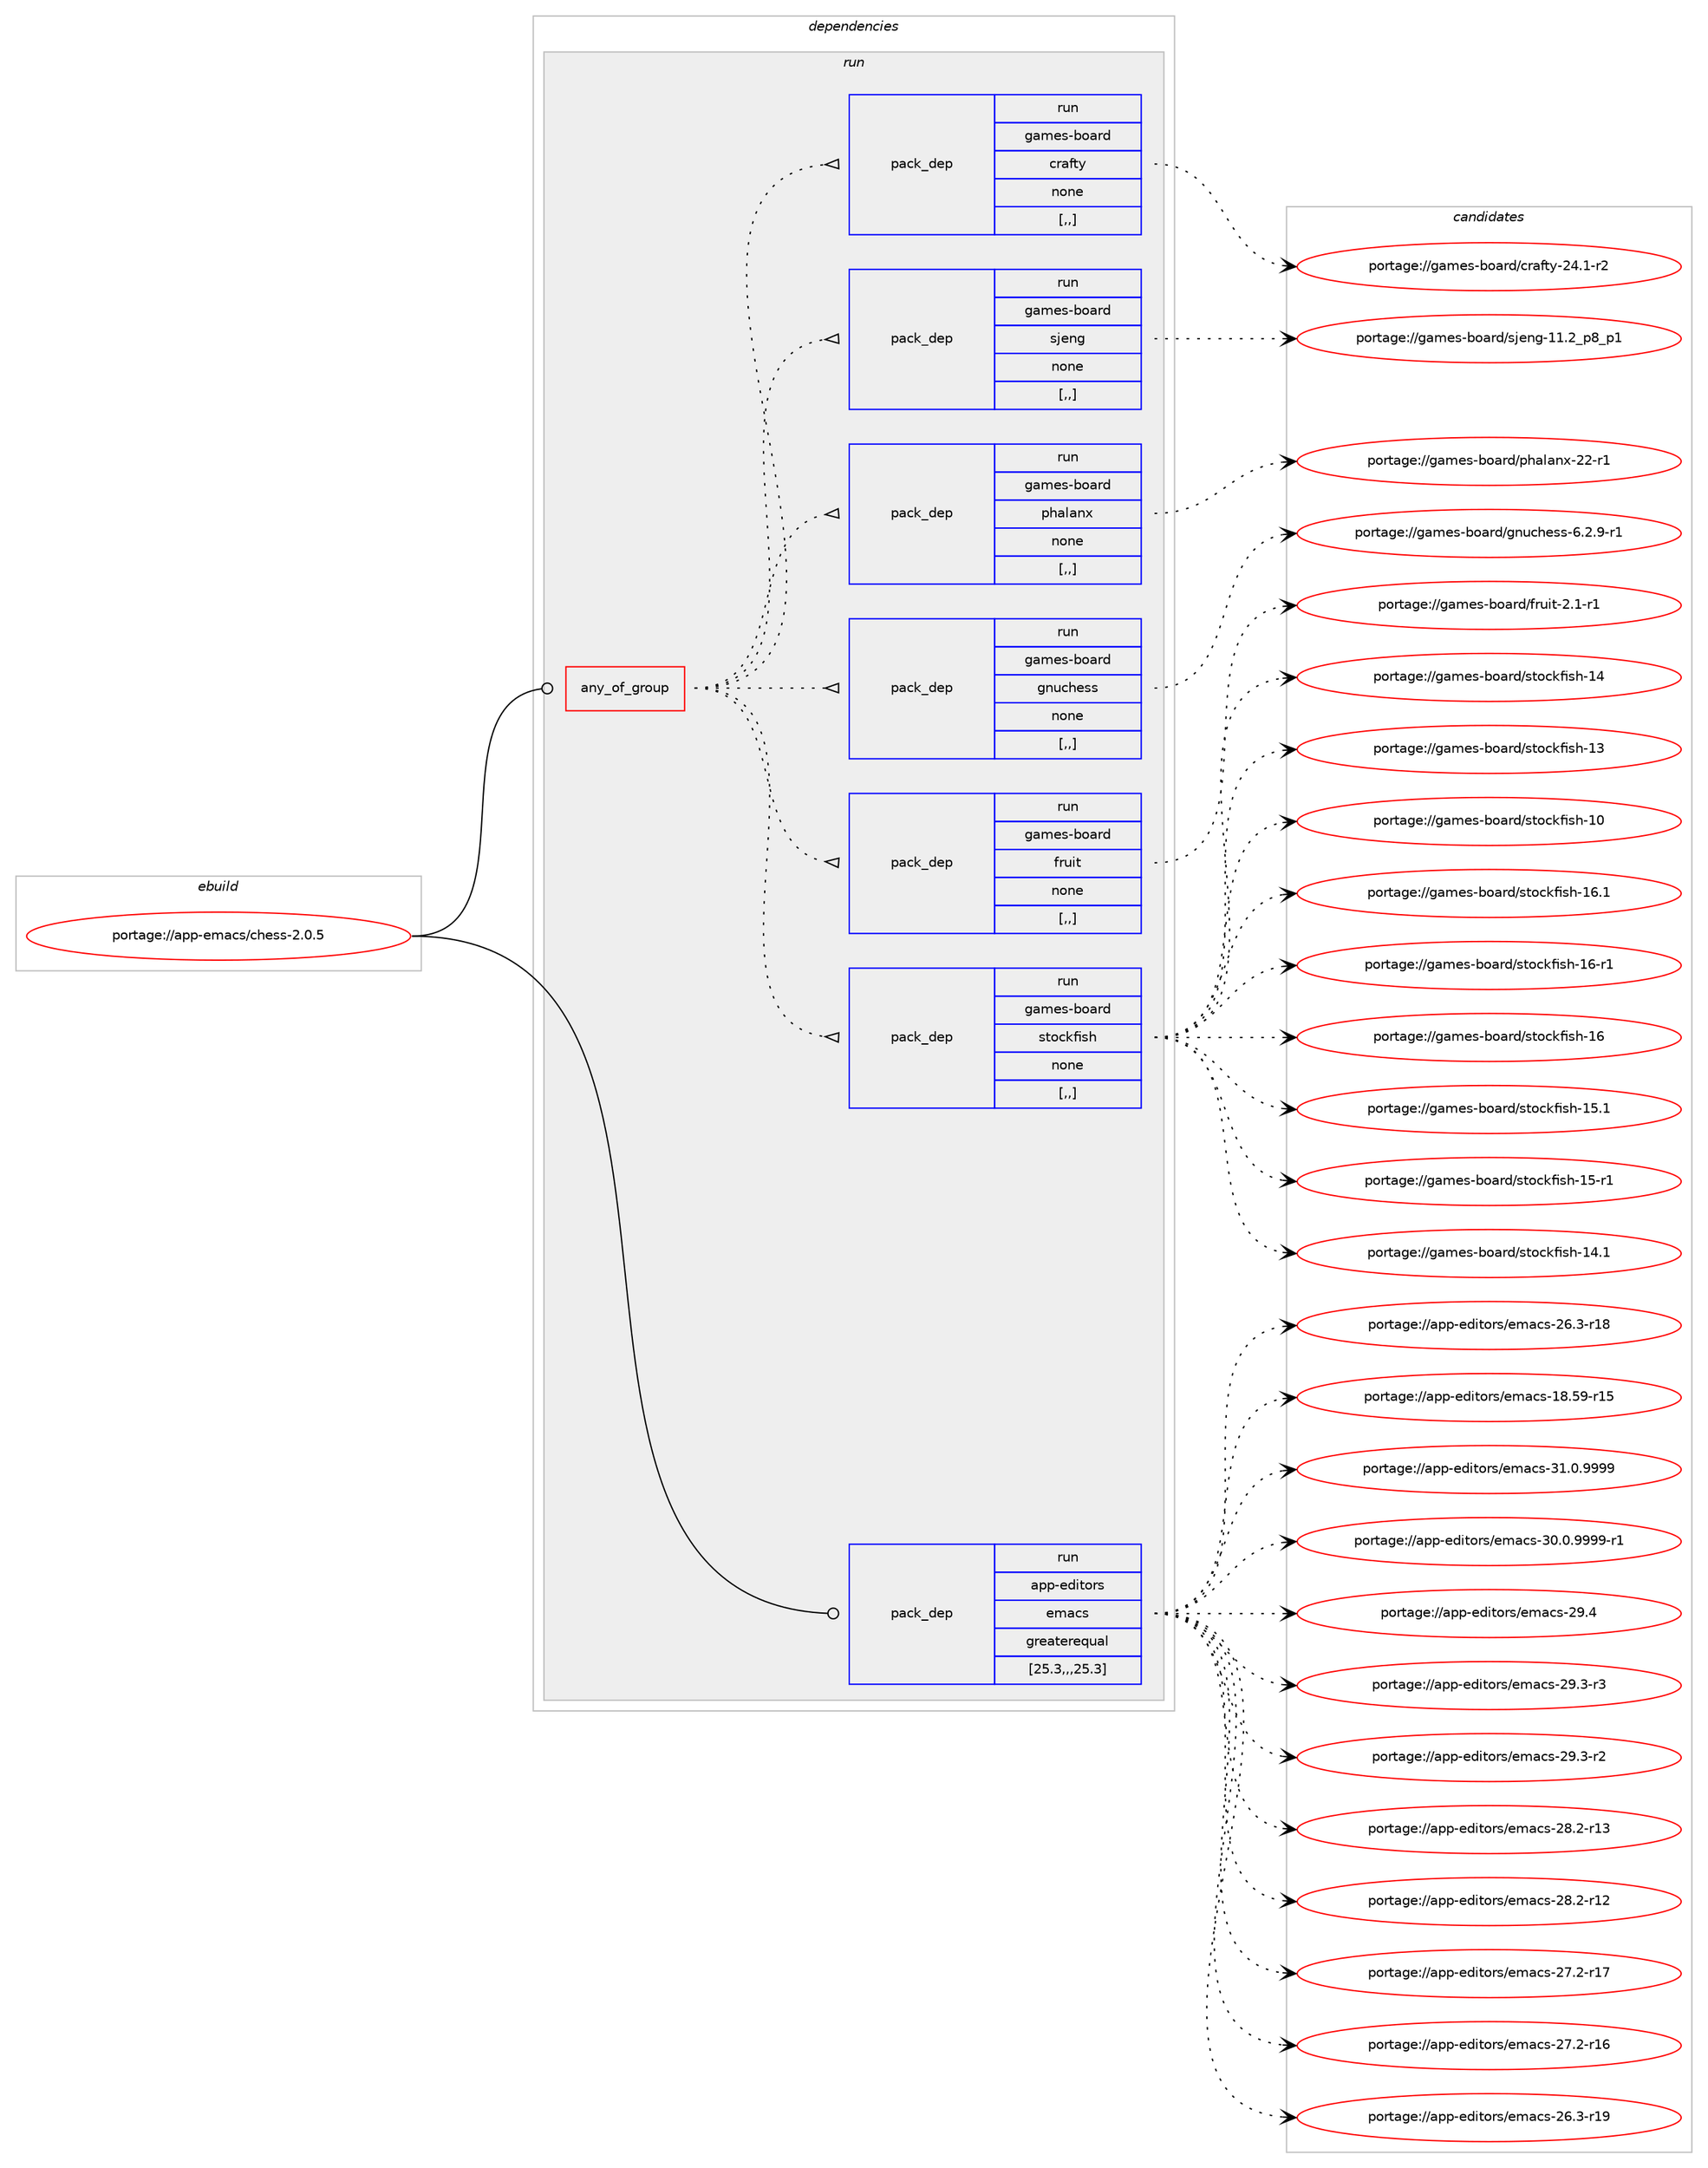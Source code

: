 digraph prolog {

# *************
# Graph options
# *************

newrank=true;
concentrate=true;
compound=true;
graph [rankdir=LR,fontname=Helvetica,fontsize=10,ranksep=1.5];#, ranksep=2.5, nodesep=0.2];
edge  [arrowhead=vee];
node  [fontname=Helvetica,fontsize=10];

# **********
# The ebuild
# **********

subgraph cluster_leftcol {
color=gray;
label=<<i>ebuild</i>>;
id [label="portage://app-emacs/chess-2.0.5", color=red, width=4, href="../app-emacs/chess-2.0.5.svg"];
}

# ****************
# The dependencies
# ****************

subgraph cluster_midcol {
color=gray;
label=<<i>dependencies</i>>;
subgraph cluster_compile {
fillcolor="#eeeeee";
style=filled;
label=<<i>compile</i>>;
}
subgraph cluster_compileandrun {
fillcolor="#eeeeee";
style=filled;
label=<<i>compile and run</i>>;
}
subgraph cluster_run {
fillcolor="#eeeeee";
style=filled;
label=<<i>run</i>>;
subgraph any115 {
dependency22313 [label=<<TABLE BORDER="0" CELLBORDER="1" CELLSPACING="0" CELLPADDING="4"><TR><TD CELLPADDING="10">any_of_group</TD></TR></TABLE>>, shape=none, color=red];subgraph pack16024 {
dependency22314 [label=<<TABLE BORDER="0" CELLBORDER="1" CELLSPACING="0" CELLPADDING="4" WIDTH="220"><TR><TD ROWSPAN="6" CELLPADDING="30">pack_dep</TD></TR><TR><TD WIDTH="110">run</TD></TR><TR><TD>games-board</TD></TR><TR><TD>stockfish</TD></TR><TR><TD>none</TD></TR><TR><TD>[,,]</TD></TR></TABLE>>, shape=none, color=blue];
}
dependency22313:e -> dependency22314:w [weight=20,style="dotted",arrowhead="oinv"];
subgraph pack16025 {
dependency22315 [label=<<TABLE BORDER="0" CELLBORDER="1" CELLSPACING="0" CELLPADDING="4" WIDTH="220"><TR><TD ROWSPAN="6" CELLPADDING="30">pack_dep</TD></TR><TR><TD WIDTH="110">run</TD></TR><TR><TD>games-board</TD></TR><TR><TD>fruit</TD></TR><TR><TD>none</TD></TR><TR><TD>[,,]</TD></TR></TABLE>>, shape=none, color=blue];
}
dependency22313:e -> dependency22315:w [weight=20,style="dotted",arrowhead="oinv"];
subgraph pack16026 {
dependency22316 [label=<<TABLE BORDER="0" CELLBORDER="1" CELLSPACING="0" CELLPADDING="4" WIDTH="220"><TR><TD ROWSPAN="6" CELLPADDING="30">pack_dep</TD></TR><TR><TD WIDTH="110">run</TD></TR><TR><TD>games-board</TD></TR><TR><TD>gnuchess</TD></TR><TR><TD>none</TD></TR><TR><TD>[,,]</TD></TR></TABLE>>, shape=none, color=blue];
}
dependency22313:e -> dependency22316:w [weight=20,style="dotted",arrowhead="oinv"];
subgraph pack16027 {
dependency22317 [label=<<TABLE BORDER="0" CELLBORDER="1" CELLSPACING="0" CELLPADDING="4" WIDTH="220"><TR><TD ROWSPAN="6" CELLPADDING="30">pack_dep</TD></TR><TR><TD WIDTH="110">run</TD></TR><TR><TD>games-board</TD></TR><TR><TD>phalanx</TD></TR><TR><TD>none</TD></TR><TR><TD>[,,]</TD></TR></TABLE>>, shape=none, color=blue];
}
dependency22313:e -> dependency22317:w [weight=20,style="dotted",arrowhead="oinv"];
subgraph pack16028 {
dependency22318 [label=<<TABLE BORDER="0" CELLBORDER="1" CELLSPACING="0" CELLPADDING="4" WIDTH="220"><TR><TD ROWSPAN="6" CELLPADDING="30">pack_dep</TD></TR><TR><TD WIDTH="110">run</TD></TR><TR><TD>games-board</TD></TR><TR><TD>sjeng</TD></TR><TR><TD>none</TD></TR><TR><TD>[,,]</TD></TR></TABLE>>, shape=none, color=blue];
}
dependency22313:e -> dependency22318:w [weight=20,style="dotted",arrowhead="oinv"];
subgraph pack16029 {
dependency22319 [label=<<TABLE BORDER="0" CELLBORDER="1" CELLSPACING="0" CELLPADDING="4" WIDTH="220"><TR><TD ROWSPAN="6" CELLPADDING="30">pack_dep</TD></TR><TR><TD WIDTH="110">run</TD></TR><TR><TD>games-board</TD></TR><TR><TD>crafty</TD></TR><TR><TD>none</TD></TR><TR><TD>[,,]</TD></TR></TABLE>>, shape=none, color=blue];
}
dependency22313:e -> dependency22319:w [weight=20,style="dotted",arrowhead="oinv"];
}
id:e -> dependency22313:w [weight=20,style="solid",arrowhead="odot"];
subgraph pack16030 {
dependency22320 [label=<<TABLE BORDER="0" CELLBORDER="1" CELLSPACING="0" CELLPADDING="4" WIDTH="220"><TR><TD ROWSPAN="6" CELLPADDING="30">pack_dep</TD></TR><TR><TD WIDTH="110">run</TD></TR><TR><TD>app-editors</TD></TR><TR><TD>emacs</TD></TR><TR><TD>greaterequal</TD></TR><TR><TD>[25.3,,,25.3]</TD></TR></TABLE>>, shape=none, color=blue];
}
id:e -> dependency22320:w [weight=20,style="solid",arrowhead="odot"];
}
}

# **************
# The candidates
# **************

subgraph cluster_choices {
rank=same;
color=gray;
label=<<i>candidates</i>>;

subgraph choice16024 {
color=black;
nodesep=1;
choice1039710910111545981119711410047115116111991071021051151044549544649 [label="portage://games-board/stockfish-16.1", color=red, width=4,href="../games-board/stockfish-16.1.svg"];
choice1039710910111545981119711410047115116111991071021051151044549544511449 [label="portage://games-board/stockfish-16-r1", color=red, width=4,href="../games-board/stockfish-16-r1.svg"];
choice103971091011154598111971141004711511611199107102105115104454954 [label="portage://games-board/stockfish-16", color=red, width=4,href="../games-board/stockfish-16.svg"];
choice1039710910111545981119711410047115116111991071021051151044549534649 [label="portage://games-board/stockfish-15.1", color=red, width=4,href="../games-board/stockfish-15.1.svg"];
choice1039710910111545981119711410047115116111991071021051151044549534511449 [label="portage://games-board/stockfish-15-r1", color=red, width=4,href="../games-board/stockfish-15-r1.svg"];
choice1039710910111545981119711410047115116111991071021051151044549524649 [label="portage://games-board/stockfish-14.1", color=red, width=4,href="../games-board/stockfish-14.1.svg"];
choice103971091011154598111971141004711511611199107102105115104454952 [label="portage://games-board/stockfish-14", color=red, width=4,href="../games-board/stockfish-14.svg"];
choice103971091011154598111971141004711511611199107102105115104454951 [label="portage://games-board/stockfish-13", color=red, width=4,href="../games-board/stockfish-13.svg"];
choice103971091011154598111971141004711511611199107102105115104454948 [label="portage://games-board/stockfish-10", color=red, width=4,href="../games-board/stockfish-10.svg"];
dependency22314:e -> choice1039710910111545981119711410047115116111991071021051151044549544649:w [style=dotted,weight="100"];
dependency22314:e -> choice1039710910111545981119711410047115116111991071021051151044549544511449:w [style=dotted,weight="100"];
dependency22314:e -> choice103971091011154598111971141004711511611199107102105115104454954:w [style=dotted,weight="100"];
dependency22314:e -> choice1039710910111545981119711410047115116111991071021051151044549534649:w [style=dotted,weight="100"];
dependency22314:e -> choice1039710910111545981119711410047115116111991071021051151044549534511449:w [style=dotted,weight="100"];
dependency22314:e -> choice1039710910111545981119711410047115116111991071021051151044549524649:w [style=dotted,weight="100"];
dependency22314:e -> choice103971091011154598111971141004711511611199107102105115104454952:w [style=dotted,weight="100"];
dependency22314:e -> choice103971091011154598111971141004711511611199107102105115104454951:w [style=dotted,weight="100"];
dependency22314:e -> choice103971091011154598111971141004711511611199107102105115104454948:w [style=dotted,weight="100"];
}
subgraph choice16025 {
color=black;
nodesep=1;
choice1039710910111545981119711410047102114117105116455046494511449 [label="portage://games-board/fruit-2.1-r1", color=red, width=4,href="../games-board/fruit-2.1-r1.svg"];
dependency22315:e -> choice1039710910111545981119711410047102114117105116455046494511449:w [style=dotted,weight="100"];
}
subgraph choice16026 {
color=black;
nodesep=1;
choice1039710910111545981119711410047103110117991041011151154554465046574511449 [label="portage://games-board/gnuchess-6.2.9-r1", color=red, width=4,href="../games-board/gnuchess-6.2.9-r1.svg"];
dependency22316:e -> choice1039710910111545981119711410047103110117991041011151154554465046574511449:w [style=dotted,weight="100"];
}
subgraph choice16027 {
color=black;
nodesep=1;
choice103971091011154598111971141004711210497108971101204550504511449 [label="portage://games-board/phalanx-22-r1", color=red, width=4,href="../games-board/phalanx-22-r1.svg"];
dependency22317:e -> choice103971091011154598111971141004711210497108971101204550504511449:w [style=dotted,weight="100"];
}
subgraph choice16028 {
color=black;
nodesep=1;
choice1039710910111545981119711410047115106101110103454949465095112569511249 [label="portage://games-board/sjeng-11.2_p8_p1", color=red, width=4,href="../games-board/sjeng-11.2_p8_p1.svg"];
dependency22318:e -> choice1039710910111545981119711410047115106101110103454949465095112569511249:w [style=dotted,weight="100"];
}
subgraph choice16029 {
color=black;
nodesep=1;
choice1039710910111545981119711410047991149710211612145505246494511450 [label="portage://games-board/crafty-24.1-r2", color=red, width=4,href="../games-board/crafty-24.1-r2.svg"];
dependency22319:e -> choice1039710910111545981119711410047991149710211612145505246494511450:w [style=dotted,weight="100"];
}
subgraph choice16030 {
color=black;
nodesep=1;
choice971121124510110010511611111411547101109979911545514946484657575757 [label="portage://app-editors/emacs-31.0.9999", color=red, width=4,href="../app-editors/emacs-31.0.9999.svg"];
choice9711211245101100105116111114115471011099799115455148464846575757574511449 [label="portage://app-editors/emacs-30.0.9999-r1", color=red, width=4,href="../app-editors/emacs-30.0.9999-r1.svg"];
choice97112112451011001051161111141154710110997991154550574652 [label="portage://app-editors/emacs-29.4", color=red, width=4,href="../app-editors/emacs-29.4.svg"];
choice971121124510110010511611111411547101109979911545505746514511451 [label="portage://app-editors/emacs-29.3-r3", color=red, width=4,href="../app-editors/emacs-29.3-r3.svg"];
choice971121124510110010511611111411547101109979911545505746514511450 [label="portage://app-editors/emacs-29.3-r2", color=red, width=4,href="../app-editors/emacs-29.3-r2.svg"];
choice97112112451011001051161111141154710110997991154550564650451144951 [label="portage://app-editors/emacs-28.2-r13", color=red, width=4,href="../app-editors/emacs-28.2-r13.svg"];
choice97112112451011001051161111141154710110997991154550564650451144950 [label="portage://app-editors/emacs-28.2-r12", color=red, width=4,href="../app-editors/emacs-28.2-r12.svg"];
choice97112112451011001051161111141154710110997991154550554650451144955 [label="portage://app-editors/emacs-27.2-r17", color=red, width=4,href="../app-editors/emacs-27.2-r17.svg"];
choice97112112451011001051161111141154710110997991154550554650451144954 [label="portage://app-editors/emacs-27.2-r16", color=red, width=4,href="../app-editors/emacs-27.2-r16.svg"];
choice97112112451011001051161111141154710110997991154550544651451144957 [label="portage://app-editors/emacs-26.3-r19", color=red, width=4,href="../app-editors/emacs-26.3-r19.svg"];
choice97112112451011001051161111141154710110997991154550544651451144956 [label="portage://app-editors/emacs-26.3-r18", color=red, width=4,href="../app-editors/emacs-26.3-r18.svg"];
choice9711211245101100105116111114115471011099799115454956465357451144953 [label="portage://app-editors/emacs-18.59-r15", color=red, width=4,href="../app-editors/emacs-18.59-r15.svg"];
dependency22320:e -> choice971121124510110010511611111411547101109979911545514946484657575757:w [style=dotted,weight="100"];
dependency22320:e -> choice9711211245101100105116111114115471011099799115455148464846575757574511449:w [style=dotted,weight="100"];
dependency22320:e -> choice97112112451011001051161111141154710110997991154550574652:w [style=dotted,weight="100"];
dependency22320:e -> choice971121124510110010511611111411547101109979911545505746514511451:w [style=dotted,weight="100"];
dependency22320:e -> choice971121124510110010511611111411547101109979911545505746514511450:w [style=dotted,weight="100"];
dependency22320:e -> choice97112112451011001051161111141154710110997991154550564650451144951:w [style=dotted,weight="100"];
dependency22320:e -> choice97112112451011001051161111141154710110997991154550564650451144950:w [style=dotted,weight="100"];
dependency22320:e -> choice97112112451011001051161111141154710110997991154550554650451144955:w [style=dotted,weight="100"];
dependency22320:e -> choice97112112451011001051161111141154710110997991154550554650451144954:w [style=dotted,weight="100"];
dependency22320:e -> choice97112112451011001051161111141154710110997991154550544651451144957:w [style=dotted,weight="100"];
dependency22320:e -> choice97112112451011001051161111141154710110997991154550544651451144956:w [style=dotted,weight="100"];
dependency22320:e -> choice9711211245101100105116111114115471011099799115454956465357451144953:w [style=dotted,weight="100"];
}
}

}
